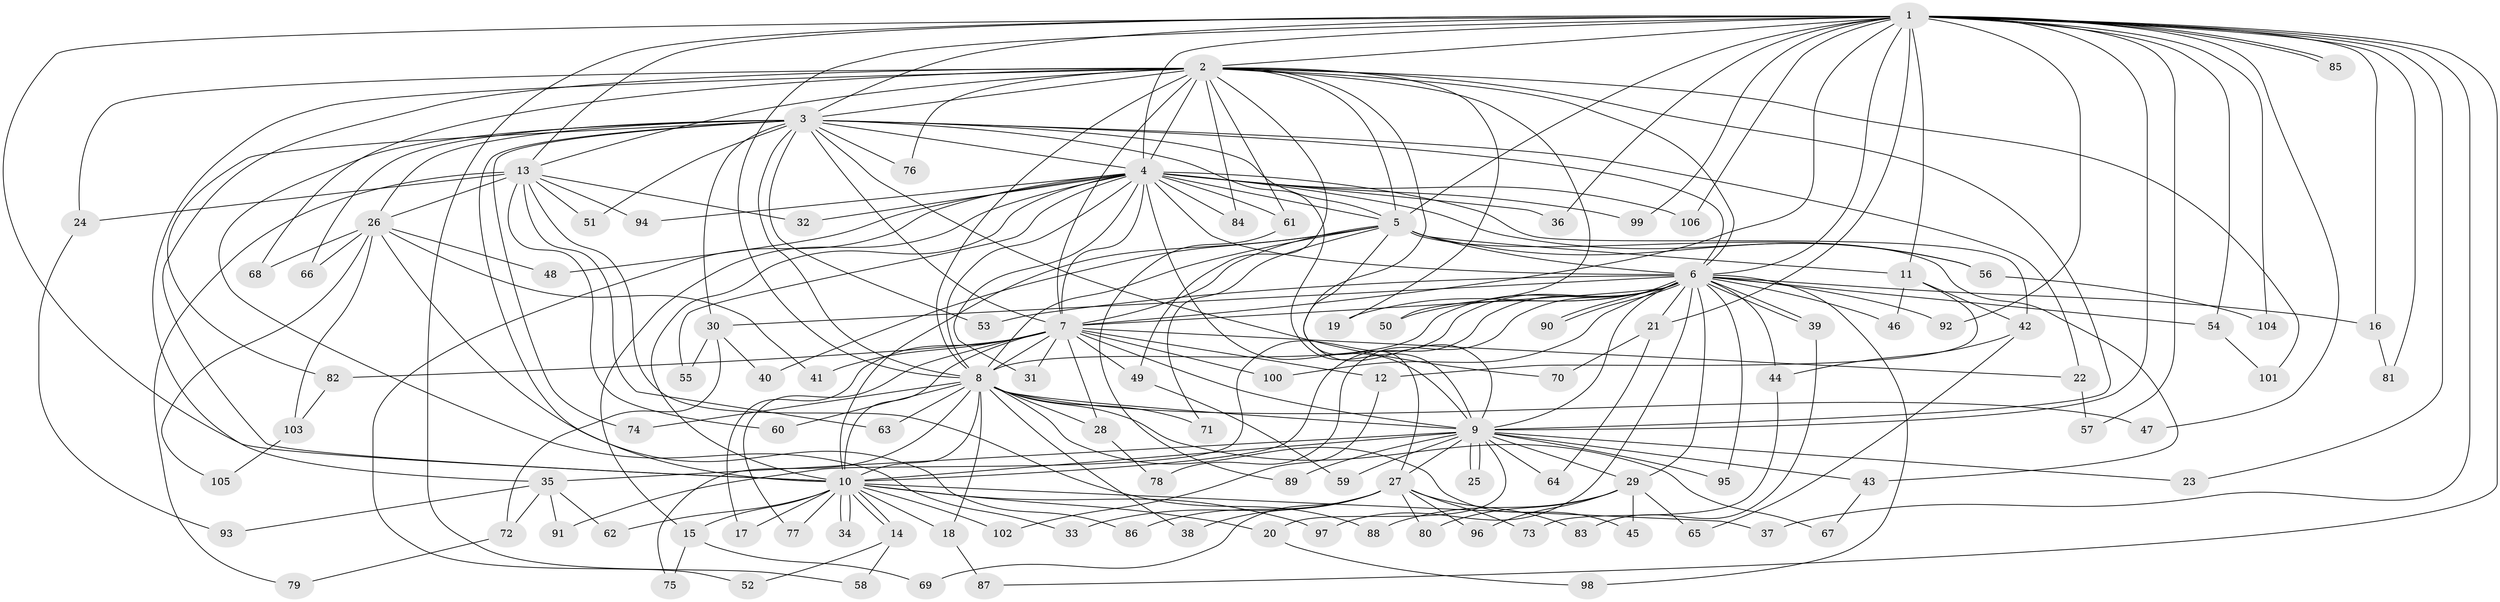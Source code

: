 // coarse degree distribution, {27: 0.011904761904761904, 20: 0.03571428571428571, 18: 0.023809523809523808, 23: 0.011904761904761904, 13: 0.011904761904761904, 28: 0.011904761904761904, 21: 0.011904761904761904, 7: 0.023809523809523808, 11: 0.011904761904761904, 4: 0.03571428571428571, 3: 0.17857142857142858, 2: 0.5833333333333334, 9: 0.011904761904761904, 10: 0.011904761904761904, 5: 0.011904761904761904, 6: 0.011904761904761904}
// Generated by graph-tools (version 1.1) at 2025/41/03/06/25 10:41:34]
// undirected, 106 vertices, 237 edges
graph export_dot {
graph [start="1"]
  node [color=gray90,style=filled];
  1;
  2;
  3;
  4;
  5;
  6;
  7;
  8;
  9;
  10;
  11;
  12;
  13;
  14;
  15;
  16;
  17;
  18;
  19;
  20;
  21;
  22;
  23;
  24;
  25;
  26;
  27;
  28;
  29;
  30;
  31;
  32;
  33;
  34;
  35;
  36;
  37;
  38;
  39;
  40;
  41;
  42;
  43;
  44;
  45;
  46;
  47;
  48;
  49;
  50;
  51;
  52;
  53;
  54;
  55;
  56;
  57;
  58;
  59;
  60;
  61;
  62;
  63;
  64;
  65;
  66;
  67;
  68;
  69;
  70;
  71;
  72;
  73;
  74;
  75;
  76;
  77;
  78;
  79;
  80;
  81;
  82;
  83;
  84;
  85;
  86;
  87;
  88;
  89;
  90;
  91;
  92;
  93;
  94;
  95;
  96;
  97;
  98;
  99;
  100;
  101;
  102;
  103;
  104;
  105;
  106;
  1 -- 2;
  1 -- 3;
  1 -- 4;
  1 -- 5;
  1 -- 6;
  1 -- 7;
  1 -- 8;
  1 -- 9;
  1 -- 10;
  1 -- 11;
  1 -- 13;
  1 -- 16;
  1 -- 21;
  1 -- 23;
  1 -- 36;
  1 -- 37;
  1 -- 47;
  1 -- 54;
  1 -- 57;
  1 -- 58;
  1 -- 81;
  1 -- 85;
  1 -- 85;
  1 -- 87;
  1 -- 92;
  1 -- 99;
  1 -- 104;
  1 -- 106;
  2 -- 3;
  2 -- 4;
  2 -- 5;
  2 -- 6;
  2 -- 7;
  2 -- 8;
  2 -- 9;
  2 -- 10;
  2 -- 13;
  2 -- 19;
  2 -- 24;
  2 -- 27;
  2 -- 35;
  2 -- 49;
  2 -- 50;
  2 -- 61;
  2 -- 68;
  2 -- 76;
  2 -- 84;
  2 -- 101;
  3 -- 4;
  3 -- 5;
  3 -- 6;
  3 -- 7;
  3 -- 8;
  3 -- 9;
  3 -- 10;
  3 -- 22;
  3 -- 26;
  3 -- 30;
  3 -- 33;
  3 -- 51;
  3 -- 53;
  3 -- 66;
  3 -- 70;
  3 -- 74;
  3 -- 76;
  3 -- 82;
  4 -- 5;
  4 -- 6;
  4 -- 7;
  4 -- 8;
  4 -- 9;
  4 -- 10;
  4 -- 15;
  4 -- 31;
  4 -- 32;
  4 -- 36;
  4 -- 42;
  4 -- 48;
  4 -- 52;
  4 -- 55;
  4 -- 56;
  4 -- 61;
  4 -- 84;
  4 -- 94;
  4 -- 99;
  4 -- 106;
  5 -- 6;
  5 -- 7;
  5 -- 8;
  5 -- 9;
  5 -- 10;
  5 -- 11;
  5 -- 40;
  5 -- 43;
  5 -- 56;
  5 -- 71;
  6 -- 7;
  6 -- 8;
  6 -- 9;
  6 -- 10;
  6 -- 16;
  6 -- 19;
  6 -- 21;
  6 -- 29;
  6 -- 30;
  6 -- 39;
  6 -- 39;
  6 -- 44;
  6 -- 46;
  6 -- 50;
  6 -- 53;
  6 -- 54;
  6 -- 78;
  6 -- 90;
  6 -- 90;
  6 -- 91;
  6 -- 92;
  6 -- 95;
  6 -- 97;
  6 -- 98;
  6 -- 100;
  7 -- 8;
  7 -- 9;
  7 -- 10;
  7 -- 12;
  7 -- 17;
  7 -- 22;
  7 -- 28;
  7 -- 31;
  7 -- 41;
  7 -- 49;
  7 -- 77;
  7 -- 82;
  7 -- 100;
  8 -- 9;
  8 -- 10;
  8 -- 18;
  8 -- 28;
  8 -- 38;
  8 -- 45;
  8 -- 47;
  8 -- 60;
  8 -- 63;
  8 -- 67;
  8 -- 71;
  8 -- 74;
  8 -- 75;
  9 -- 10;
  9 -- 20;
  9 -- 23;
  9 -- 25;
  9 -- 25;
  9 -- 27;
  9 -- 29;
  9 -- 35;
  9 -- 43;
  9 -- 59;
  9 -- 64;
  9 -- 89;
  9 -- 95;
  10 -- 14;
  10 -- 14;
  10 -- 15;
  10 -- 17;
  10 -- 18;
  10 -- 20;
  10 -- 34;
  10 -- 34;
  10 -- 37;
  10 -- 62;
  10 -- 77;
  10 -- 97;
  10 -- 102;
  11 -- 12;
  11 -- 42;
  11 -- 46;
  12 -- 102;
  13 -- 24;
  13 -- 26;
  13 -- 32;
  13 -- 51;
  13 -- 60;
  13 -- 63;
  13 -- 79;
  13 -- 88;
  13 -- 94;
  14 -- 52;
  14 -- 58;
  15 -- 69;
  15 -- 75;
  16 -- 81;
  18 -- 87;
  20 -- 98;
  21 -- 64;
  21 -- 70;
  22 -- 57;
  24 -- 93;
  26 -- 41;
  26 -- 48;
  26 -- 66;
  26 -- 68;
  26 -- 86;
  26 -- 103;
  26 -- 105;
  27 -- 33;
  27 -- 38;
  27 -- 69;
  27 -- 73;
  27 -- 80;
  27 -- 83;
  27 -- 86;
  27 -- 96;
  28 -- 78;
  29 -- 45;
  29 -- 65;
  29 -- 80;
  29 -- 88;
  29 -- 96;
  30 -- 40;
  30 -- 55;
  30 -- 72;
  35 -- 62;
  35 -- 72;
  35 -- 91;
  35 -- 93;
  39 -- 83;
  42 -- 44;
  42 -- 65;
  43 -- 67;
  44 -- 73;
  49 -- 59;
  54 -- 101;
  56 -- 104;
  61 -- 89;
  72 -- 79;
  82 -- 103;
  103 -- 105;
}
